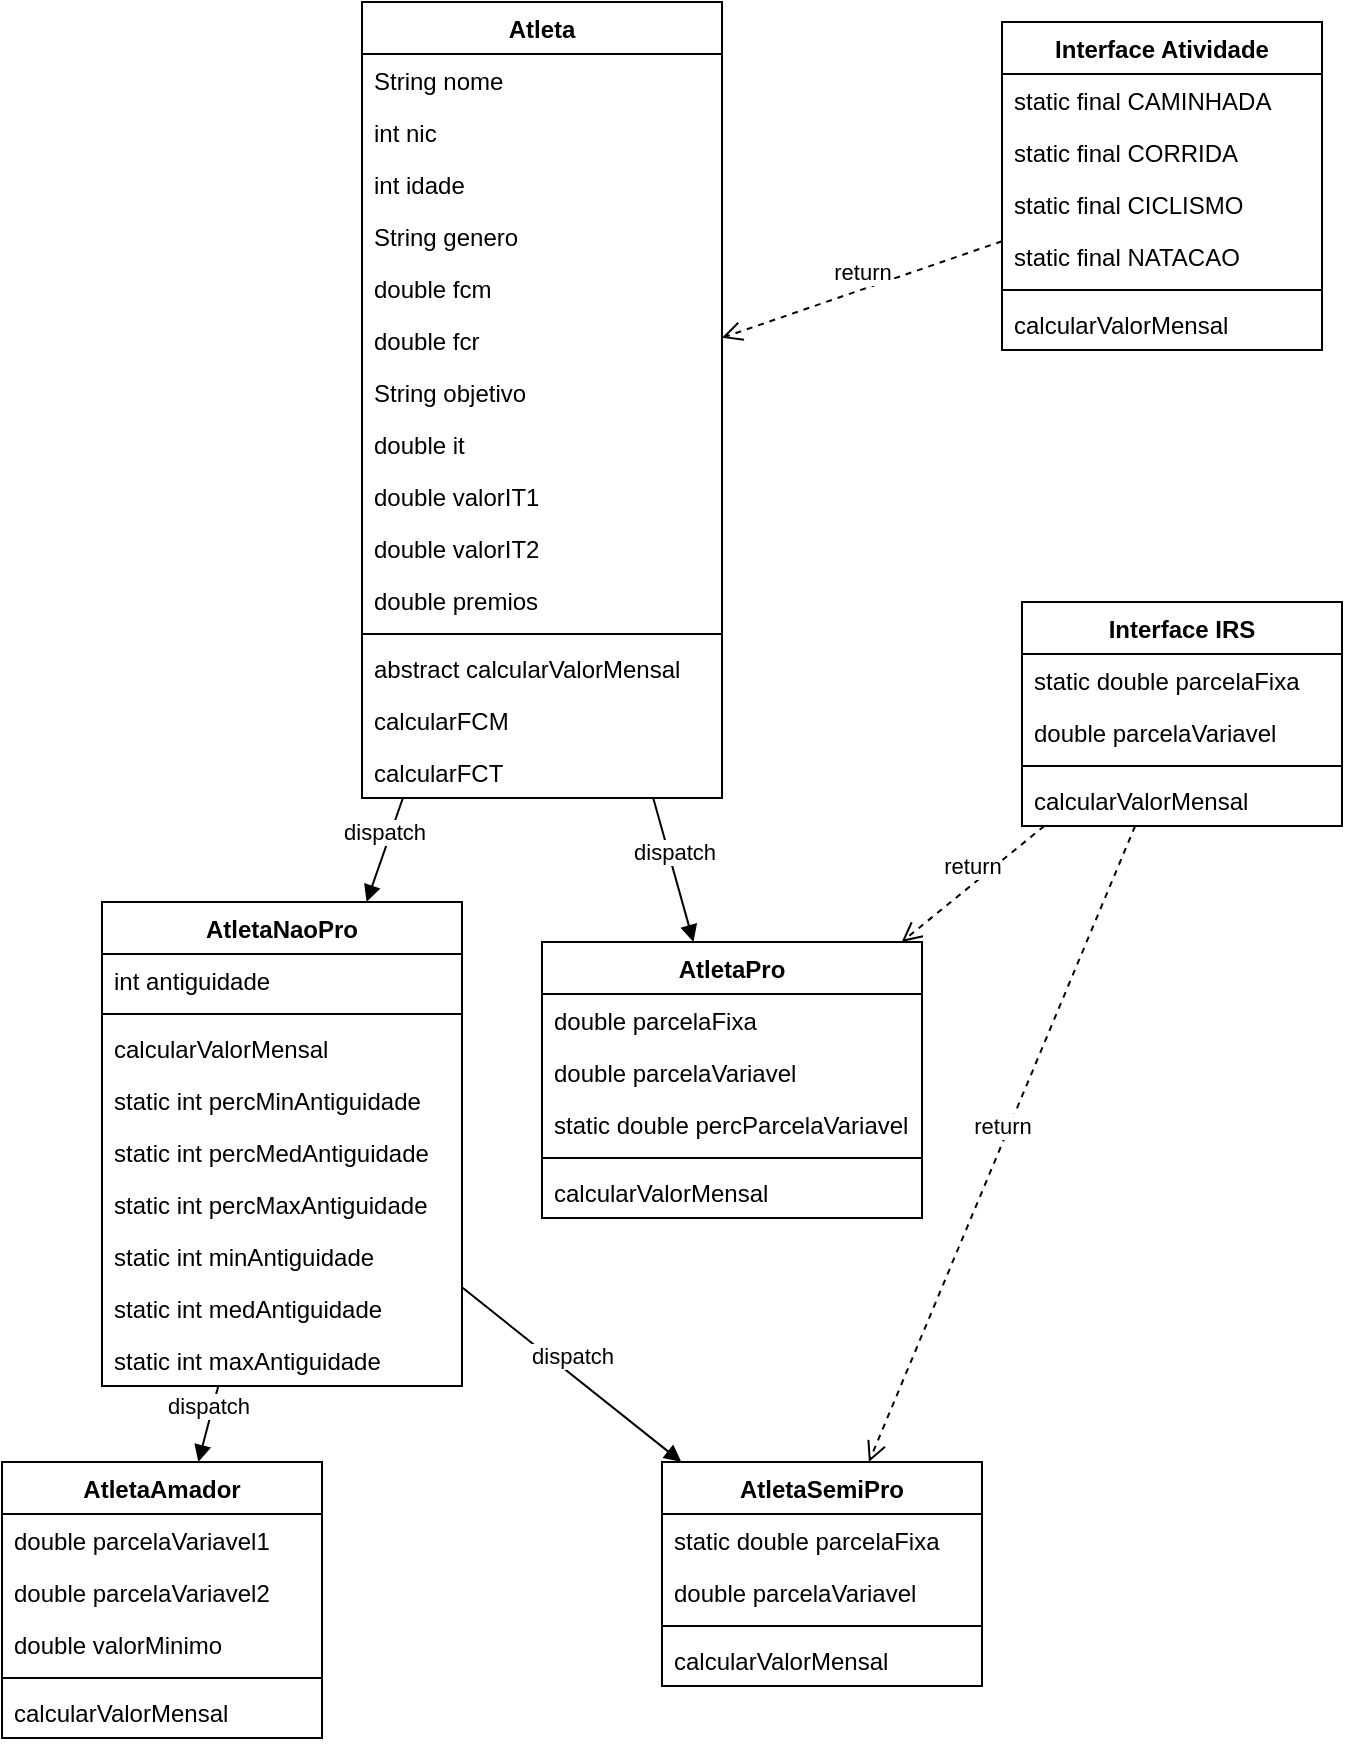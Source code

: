 <mxfile version="13.7.9" type="device"><diagram id="Q3GJFb1uKrUjH7CI1r_Z" name="Page-1"><mxGraphModel dx="782" dy="766" grid="1" gridSize="10" guides="1" tooltips="1" connect="1" arrows="1" fold="1" page="1" pageScale="1" pageWidth="850" pageHeight="1100" math="0" shadow="0"><root><mxCell id="0"/><mxCell id="1" parent="0"/><mxCell id="vmN0jqH_s7pJgrx0wdP0-5" value="dispatch" style="html=1;verticalAlign=bottom;endArrow=block;" edge="1" parent="1" source="vmN0jqH_s7pJgrx0wdP0-1" target="vmN0jqH_s7pJgrx0wdP0-6"><mxGeometry width="80" relative="1" as="geometry"><mxPoint x="300" y="500" as="sourcePoint"/><mxPoint x="380" y="500" as="targetPoint"/></mxGeometry></mxCell><mxCell id="vmN0jqH_s7pJgrx0wdP0-44" value="dispatch" style="html=1;verticalAlign=bottom;endArrow=block;" edge="1" parent="1" source="vmN0jqH_s7pJgrx0wdP0-1" target="vmN0jqH_s7pJgrx0wdP0-32"><mxGeometry width="80" relative="1" as="geometry"><mxPoint x="280" y="580" as="sourcePoint"/><mxPoint x="360" y="580" as="targetPoint"/></mxGeometry></mxCell><mxCell id="vmN0jqH_s7pJgrx0wdP0-45" value="dispatch" style="html=1;verticalAlign=bottom;endArrow=block;" edge="1" parent="1" source="vmN0jqH_s7pJgrx0wdP0-32" target="vmN0jqH_s7pJgrx0wdP0-19"><mxGeometry width="80" relative="1" as="geometry"><mxPoint x="230" y="660" as="sourcePoint"/><mxPoint x="310" y="660" as="targetPoint"/></mxGeometry></mxCell><mxCell id="vmN0jqH_s7pJgrx0wdP0-46" value="dispatch" style="html=1;verticalAlign=bottom;endArrow=block;" edge="1" parent="1" source="vmN0jqH_s7pJgrx0wdP0-32" target="vmN0jqH_s7pJgrx0wdP0-24"><mxGeometry width="80" relative="1" as="geometry"><mxPoint x="330" y="980" as="sourcePoint"/><mxPoint x="410" y="980" as="targetPoint"/></mxGeometry></mxCell><mxCell id="vmN0jqH_s7pJgrx0wdP0-50" value="Interface IRS" style="swimlane;fontStyle=1;align=center;verticalAlign=top;childLayout=stackLayout;horizontal=1;startSize=26;horizontalStack=0;resizeParent=1;resizeParentMax=0;resizeLast=0;collapsible=1;marginBottom=0;" vertex="1" parent="1"><mxGeometry x="590" y="410" width="160" height="112" as="geometry"/></mxCell><mxCell id="vmN0jqH_s7pJgrx0wdP0-51" value="static double parcelaFixa" style="text;strokeColor=none;fillColor=none;align=left;verticalAlign=top;spacingLeft=4;spacingRight=4;overflow=hidden;rotatable=0;points=[[0,0.5],[1,0.5]];portConstraint=eastwest;" vertex="1" parent="vmN0jqH_s7pJgrx0wdP0-50"><mxGeometry y="26" width="160" height="26" as="geometry"/></mxCell><mxCell id="vmN0jqH_s7pJgrx0wdP0-52" value="double parcelaVariavel" style="text;strokeColor=none;fillColor=none;align=left;verticalAlign=top;spacingLeft=4;spacingRight=4;overflow=hidden;rotatable=0;points=[[0,0.5],[1,0.5]];portConstraint=eastwest;" vertex="1" parent="vmN0jqH_s7pJgrx0wdP0-50"><mxGeometry y="52" width="160" height="26" as="geometry"/></mxCell><mxCell id="vmN0jqH_s7pJgrx0wdP0-53" value="" style="line;strokeWidth=1;fillColor=none;align=left;verticalAlign=middle;spacingTop=-1;spacingLeft=3;spacingRight=3;rotatable=0;labelPosition=right;points=[];portConstraint=eastwest;" vertex="1" parent="vmN0jqH_s7pJgrx0wdP0-50"><mxGeometry y="78" width="160" height="8" as="geometry"/></mxCell><mxCell id="vmN0jqH_s7pJgrx0wdP0-54" value="calcularValorMensal" style="text;strokeColor=none;fillColor=none;align=left;verticalAlign=top;spacingLeft=4;spacingRight=4;overflow=hidden;rotatable=0;points=[[0,0.5],[1,0.5]];portConstraint=eastwest;" vertex="1" parent="vmN0jqH_s7pJgrx0wdP0-50"><mxGeometry y="86" width="160" height="26" as="geometry"/></mxCell><mxCell id="vmN0jqH_s7pJgrx0wdP0-56" value="Interface Atividade" style="swimlane;fontStyle=1;align=center;verticalAlign=top;childLayout=stackLayout;horizontal=1;startSize=26;horizontalStack=0;resizeParent=1;resizeParentMax=0;resizeLast=0;collapsible=1;marginBottom=0;" vertex="1" parent="1"><mxGeometry x="580" y="120" width="160" height="164" as="geometry"/></mxCell><mxCell id="vmN0jqH_s7pJgrx0wdP0-57" value="static final CAMINHADA" style="text;strokeColor=none;fillColor=none;align=left;verticalAlign=top;spacingLeft=4;spacingRight=4;overflow=hidden;rotatable=0;points=[[0,0.5],[1,0.5]];portConstraint=eastwest;" vertex="1" parent="vmN0jqH_s7pJgrx0wdP0-56"><mxGeometry y="26" width="160" height="26" as="geometry"/></mxCell><mxCell id="vmN0jqH_s7pJgrx0wdP0-61" value="static final CORRIDA" style="text;strokeColor=none;fillColor=none;align=left;verticalAlign=top;spacingLeft=4;spacingRight=4;overflow=hidden;rotatable=0;points=[[0,0.5],[1,0.5]];portConstraint=eastwest;" vertex="1" parent="vmN0jqH_s7pJgrx0wdP0-56"><mxGeometry y="52" width="160" height="26" as="geometry"/></mxCell><mxCell id="vmN0jqH_s7pJgrx0wdP0-62" value="static final CICLISMO" style="text;strokeColor=none;fillColor=none;align=left;verticalAlign=top;spacingLeft=4;spacingRight=4;overflow=hidden;rotatable=0;points=[[0,0.5],[1,0.5]];portConstraint=eastwest;" vertex="1" parent="vmN0jqH_s7pJgrx0wdP0-56"><mxGeometry y="78" width="160" height="26" as="geometry"/></mxCell><mxCell id="vmN0jqH_s7pJgrx0wdP0-63" value="static final NATACAO" style="text;strokeColor=none;fillColor=none;align=left;verticalAlign=top;spacingLeft=4;spacingRight=4;overflow=hidden;rotatable=0;points=[[0,0.5],[1,0.5]];portConstraint=eastwest;" vertex="1" parent="vmN0jqH_s7pJgrx0wdP0-56"><mxGeometry y="104" width="160" height="26" as="geometry"/></mxCell><mxCell id="vmN0jqH_s7pJgrx0wdP0-59" value="" style="line;strokeWidth=1;fillColor=none;align=left;verticalAlign=middle;spacingTop=-1;spacingLeft=3;spacingRight=3;rotatable=0;labelPosition=right;points=[];portConstraint=eastwest;" vertex="1" parent="vmN0jqH_s7pJgrx0wdP0-56"><mxGeometry y="130" width="160" height="8" as="geometry"/></mxCell><mxCell id="vmN0jqH_s7pJgrx0wdP0-60" value="calcularValorMensal" style="text;strokeColor=none;fillColor=none;align=left;verticalAlign=top;spacingLeft=4;spacingRight=4;overflow=hidden;rotatable=0;points=[[0,0.5],[1,0.5]];portConstraint=eastwest;" vertex="1" parent="vmN0jqH_s7pJgrx0wdP0-56"><mxGeometry y="138" width="160" height="26" as="geometry"/></mxCell><mxCell id="vmN0jqH_s7pJgrx0wdP0-70" value="return" style="html=1;verticalAlign=bottom;endArrow=open;dashed=1;endSize=8;" edge="1" parent="1" source="vmN0jqH_s7pJgrx0wdP0-56" target="vmN0jqH_s7pJgrx0wdP0-1"><mxGeometry relative="1" as="geometry"><mxPoint x="585" y="50" as="sourcePoint"/><mxPoint x="505" y="50" as="targetPoint"/></mxGeometry></mxCell><mxCell id="vmN0jqH_s7pJgrx0wdP0-71" value="return" style="html=1;verticalAlign=bottom;endArrow=open;dashed=1;endSize=8;" edge="1" parent="1" source="vmN0jqH_s7pJgrx0wdP0-50" target="vmN0jqH_s7pJgrx0wdP0-19"><mxGeometry relative="1" as="geometry"><mxPoint x="630" y="660" as="sourcePoint"/><mxPoint x="550" y="660" as="targetPoint"/></mxGeometry></mxCell><mxCell id="vmN0jqH_s7pJgrx0wdP0-72" value="return" style="html=1;verticalAlign=bottom;endArrow=open;dashed=1;endSize=8;" edge="1" parent="1" source="vmN0jqH_s7pJgrx0wdP0-50" target="vmN0jqH_s7pJgrx0wdP0-6"><mxGeometry relative="1" as="geometry"><mxPoint x="580" y="600" as="sourcePoint"/><mxPoint x="500" y="600" as="targetPoint"/></mxGeometry></mxCell><mxCell id="vmN0jqH_s7pJgrx0wdP0-1" value="Atleta" style="swimlane;fontStyle=1;align=center;verticalAlign=top;childLayout=stackLayout;horizontal=1;startSize=26;horizontalStack=0;resizeParent=1;resizeParentMax=0;resizeLast=0;collapsible=1;marginBottom=0;" vertex="1" parent="1"><mxGeometry x="260" y="110" width="180" height="398" as="geometry"/></mxCell><mxCell id="vmN0jqH_s7pJgrx0wdP0-2" value="String nome" style="text;strokeColor=none;fillColor=none;align=left;verticalAlign=top;spacingLeft=4;spacingRight=4;overflow=hidden;rotatable=0;points=[[0,0.5],[1,0.5]];portConstraint=eastwest;" vertex="1" parent="vmN0jqH_s7pJgrx0wdP0-1"><mxGeometry y="26" width="180" height="26" as="geometry"/></mxCell><mxCell id="vmN0jqH_s7pJgrx0wdP0-47" value="int nic" style="text;strokeColor=none;fillColor=none;align=left;verticalAlign=top;spacingLeft=4;spacingRight=4;overflow=hidden;rotatable=0;points=[[0,0.5],[1,0.5]];portConstraint=eastwest;" vertex="1" parent="vmN0jqH_s7pJgrx0wdP0-1"><mxGeometry y="52" width="180" height="26" as="geometry"/></mxCell><mxCell id="vmN0jqH_s7pJgrx0wdP0-49" value="int idade" style="text;strokeColor=none;fillColor=none;align=left;verticalAlign=top;spacingLeft=4;spacingRight=4;overflow=hidden;rotatable=0;points=[[0,0.5],[1,0.5]];portConstraint=eastwest;" vertex="1" parent="vmN0jqH_s7pJgrx0wdP0-1"><mxGeometry y="78" width="180" height="26" as="geometry"/></mxCell><mxCell id="vmN0jqH_s7pJgrx0wdP0-65" value="String genero" style="text;strokeColor=none;fillColor=none;align=left;verticalAlign=top;spacingLeft=4;spacingRight=4;overflow=hidden;rotatable=0;points=[[0,0.5],[1,0.5]];portConstraint=eastwest;" vertex="1" parent="vmN0jqH_s7pJgrx0wdP0-1"><mxGeometry y="104" width="180" height="26" as="geometry"/></mxCell><mxCell id="vmN0jqH_s7pJgrx0wdP0-66" value="double fcm" style="text;strokeColor=none;fillColor=none;align=left;verticalAlign=top;spacingLeft=4;spacingRight=4;overflow=hidden;rotatable=0;points=[[0,0.5],[1,0.5]];portConstraint=eastwest;" vertex="1" parent="vmN0jqH_s7pJgrx0wdP0-1"><mxGeometry y="130" width="180" height="26" as="geometry"/></mxCell><mxCell id="vmN0jqH_s7pJgrx0wdP0-48" value="double fcr" style="text;strokeColor=none;fillColor=none;align=left;verticalAlign=top;spacingLeft=4;spacingRight=4;overflow=hidden;rotatable=0;points=[[0,0.5],[1,0.5]];portConstraint=eastwest;" vertex="1" parent="vmN0jqH_s7pJgrx0wdP0-1"><mxGeometry y="156" width="180" height="26" as="geometry"/></mxCell><mxCell id="vmN0jqH_s7pJgrx0wdP0-67" value="String objetivo" style="text;strokeColor=none;fillColor=none;align=left;verticalAlign=top;spacingLeft=4;spacingRight=4;overflow=hidden;rotatable=0;points=[[0,0.5],[1,0.5]];portConstraint=eastwest;" vertex="1" parent="vmN0jqH_s7pJgrx0wdP0-1"><mxGeometry y="182" width="180" height="26" as="geometry"/></mxCell><mxCell id="vmN0jqH_s7pJgrx0wdP0-73" value="double it" style="text;strokeColor=none;fillColor=none;align=left;verticalAlign=top;spacingLeft=4;spacingRight=4;overflow=hidden;rotatable=0;points=[[0,0.5],[1,0.5]];portConstraint=eastwest;" vertex="1" parent="vmN0jqH_s7pJgrx0wdP0-1"><mxGeometry y="208" width="180" height="26" as="geometry"/></mxCell><mxCell id="vmN0jqH_s7pJgrx0wdP0-75" value="double valorIT1" style="text;strokeColor=none;fillColor=none;align=left;verticalAlign=top;spacingLeft=4;spacingRight=4;overflow=hidden;rotatable=0;points=[[0,0.5],[1,0.5]];portConstraint=eastwest;" vertex="1" parent="vmN0jqH_s7pJgrx0wdP0-1"><mxGeometry y="234" width="180" height="26" as="geometry"/></mxCell><mxCell id="vmN0jqH_s7pJgrx0wdP0-76" value="double valorIT2" style="text;strokeColor=none;fillColor=none;align=left;verticalAlign=top;spacingLeft=4;spacingRight=4;overflow=hidden;rotatable=0;points=[[0,0.5],[1,0.5]];portConstraint=eastwest;" vertex="1" parent="vmN0jqH_s7pJgrx0wdP0-1"><mxGeometry y="260" width="180" height="26" as="geometry"/></mxCell><mxCell id="vmN0jqH_s7pJgrx0wdP0-77" value="double premios" style="text;strokeColor=none;fillColor=none;align=left;verticalAlign=top;spacingLeft=4;spacingRight=4;overflow=hidden;rotatable=0;points=[[0,0.5],[1,0.5]];portConstraint=eastwest;" vertex="1" parent="vmN0jqH_s7pJgrx0wdP0-1"><mxGeometry y="286" width="180" height="26" as="geometry"/></mxCell><mxCell id="vmN0jqH_s7pJgrx0wdP0-3" value="" style="line;strokeWidth=1;fillColor=none;align=left;verticalAlign=middle;spacingTop=-1;spacingLeft=3;spacingRight=3;rotatable=0;labelPosition=right;points=[];portConstraint=eastwest;" vertex="1" parent="vmN0jqH_s7pJgrx0wdP0-1"><mxGeometry y="312" width="180" height="8" as="geometry"/></mxCell><mxCell id="vmN0jqH_s7pJgrx0wdP0-4" value="abstract calcularValorMensal" style="text;strokeColor=none;fillColor=none;align=left;verticalAlign=top;spacingLeft=4;spacingRight=4;overflow=hidden;rotatable=0;points=[[0,0.5],[1,0.5]];portConstraint=eastwest;" vertex="1" parent="vmN0jqH_s7pJgrx0wdP0-1"><mxGeometry y="320" width="180" height="26" as="geometry"/></mxCell><mxCell id="vmN0jqH_s7pJgrx0wdP0-55" value="calcularFCM" style="text;strokeColor=none;fillColor=none;align=left;verticalAlign=top;spacingLeft=4;spacingRight=4;overflow=hidden;rotatable=0;points=[[0,0.5],[1,0.5]];portConstraint=eastwest;" vertex="1" parent="vmN0jqH_s7pJgrx0wdP0-1"><mxGeometry y="346" width="180" height="26" as="geometry"/></mxCell><mxCell id="vmN0jqH_s7pJgrx0wdP0-68" value="calcularFCT" style="text;strokeColor=none;fillColor=none;align=left;verticalAlign=top;spacingLeft=4;spacingRight=4;overflow=hidden;rotatable=0;points=[[0,0.5],[1,0.5]];portConstraint=eastwest;" vertex="1" parent="vmN0jqH_s7pJgrx0wdP0-1"><mxGeometry y="372" width="180" height="26" as="geometry"/></mxCell><mxCell id="vmN0jqH_s7pJgrx0wdP0-24" value="AtletaAmador" style="swimlane;fontStyle=1;align=center;verticalAlign=top;childLayout=stackLayout;horizontal=1;startSize=26;horizontalStack=0;resizeParent=1;resizeParentMax=0;resizeLast=0;collapsible=1;marginBottom=0;" vertex="1" parent="1"><mxGeometry x="80" y="840" width="160" height="138" as="geometry"/></mxCell><mxCell id="vmN0jqH_s7pJgrx0wdP0-25" value="double parcelaVariavel1" style="text;strokeColor=none;fillColor=none;align=left;verticalAlign=top;spacingLeft=4;spacingRight=4;overflow=hidden;rotatable=0;points=[[0,0.5],[1,0.5]];portConstraint=eastwest;" vertex="1" parent="vmN0jqH_s7pJgrx0wdP0-24"><mxGeometry y="26" width="160" height="26" as="geometry"/></mxCell><mxCell id="vmN0jqH_s7pJgrx0wdP0-27" value="double parcelaVariavel2" style="text;strokeColor=none;fillColor=none;align=left;verticalAlign=top;spacingLeft=4;spacingRight=4;overflow=hidden;rotatable=0;points=[[0,0.5],[1,0.5]];portConstraint=eastwest;" vertex="1" parent="vmN0jqH_s7pJgrx0wdP0-24"><mxGeometry y="52" width="160" height="26" as="geometry"/></mxCell><mxCell id="vmN0jqH_s7pJgrx0wdP0-29" value="double valorMinimo" style="text;strokeColor=none;fillColor=none;align=left;verticalAlign=top;spacingLeft=4;spacingRight=4;overflow=hidden;rotatable=0;points=[[0,0.5],[1,0.5]];portConstraint=eastwest;" vertex="1" parent="vmN0jqH_s7pJgrx0wdP0-24"><mxGeometry y="78" width="160" height="26" as="geometry"/></mxCell><mxCell id="vmN0jqH_s7pJgrx0wdP0-26" value="" style="line;strokeWidth=1;fillColor=none;align=left;verticalAlign=middle;spacingTop=-1;spacingLeft=3;spacingRight=3;rotatable=0;labelPosition=right;points=[];portConstraint=eastwest;" vertex="1" parent="vmN0jqH_s7pJgrx0wdP0-24"><mxGeometry y="104" width="160" height="8" as="geometry"/></mxCell><mxCell id="vmN0jqH_s7pJgrx0wdP0-28" value="calcularValorMensal" style="text;strokeColor=none;fillColor=none;align=left;verticalAlign=top;spacingLeft=4;spacingRight=4;overflow=hidden;rotatable=0;points=[[0,0.5],[1,0.5]];portConstraint=eastwest;" vertex="1" parent="vmN0jqH_s7pJgrx0wdP0-24"><mxGeometry y="112" width="160" height="26" as="geometry"/></mxCell><mxCell id="vmN0jqH_s7pJgrx0wdP0-19" value="AtletaSemiPro" style="swimlane;fontStyle=1;align=center;verticalAlign=top;childLayout=stackLayout;horizontal=1;startSize=26;horizontalStack=0;resizeParent=1;resizeParentMax=0;resizeLast=0;collapsible=1;marginBottom=0;" vertex="1" parent="1"><mxGeometry x="410" y="840" width="160" height="112" as="geometry"/></mxCell><mxCell id="vmN0jqH_s7pJgrx0wdP0-20" value="static double parcelaFixa" style="text;strokeColor=none;fillColor=none;align=left;verticalAlign=top;spacingLeft=4;spacingRight=4;overflow=hidden;rotatable=0;points=[[0,0.5],[1,0.5]];portConstraint=eastwest;" vertex="1" parent="vmN0jqH_s7pJgrx0wdP0-19"><mxGeometry y="26" width="160" height="26" as="geometry"/></mxCell><mxCell id="vmN0jqH_s7pJgrx0wdP0-22" value="double parcelaVariavel" style="text;strokeColor=none;fillColor=none;align=left;verticalAlign=top;spacingLeft=4;spacingRight=4;overflow=hidden;rotatable=0;points=[[0,0.5],[1,0.5]];portConstraint=eastwest;" vertex="1" parent="vmN0jqH_s7pJgrx0wdP0-19"><mxGeometry y="52" width="160" height="26" as="geometry"/></mxCell><mxCell id="vmN0jqH_s7pJgrx0wdP0-21" value="" style="line;strokeWidth=1;fillColor=none;align=left;verticalAlign=middle;spacingTop=-1;spacingLeft=3;spacingRight=3;rotatable=0;labelPosition=right;points=[];portConstraint=eastwest;" vertex="1" parent="vmN0jqH_s7pJgrx0wdP0-19"><mxGeometry y="78" width="160" height="8" as="geometry"/></mxCell><mxCell id="vmN0jqH_s7pJgrx0wdP0-23" value="calcularValorMensal" style="text;strokeColor=none;fillColor=none;align=left;verticalAlign=top;spacingLeft=4;spacingRight=4;overflow=hidden;rotatable=0;points=[[0,0.5],[1,0.5]];portConstraint=eastwest;" vertex="1" parent="vmN0jqH_s7pJgrx0wdP0-19"><mxGeometry y="86" width="160" height="26" as="geometry"/></mxCell><mxCell id="vmN0jqH_s7pJgrx0wdP0-6" value="AtletaPro" style="swimlane;fontStyle=1;align=center;verticalAlign=top;childLayout=stackLayout;horizontal=1;startSize=26;horizontalStack=0;resizeParent=1;resizeParentMax=0;resizeLast=0;collapsible=1;marginBottom=0;" vertex="1" parent="1"><mxGeometry x="350" y="580" width="190" height="138" as="geometry"/></mxCell><mxCell id="vmN0jqH_s7pJgrx0wdP0-7" value="double parcelaFixa" style="text;strokeColor=none;fillColor=none;align=left;verticalAlign=top;spacingLeft=4;spacingRight=4;overflow=hidden;rotatable=0;points=[[0,0.5],[1,0.5]];portConstraint=eastwest;" vertex="1" parent="vmN0jqH_s7pJgrx0wdP0-6"><mxGeometry y="26" width="190" height="26" as="geometry"/></mxCell><mxCell id="vmN0jqH_s7pJgrx0wdP0-43" value="double parcelaVariavel" style="text;strokeColor=none;fillColor=none;align=left;verticalAlign=top;spacingLeft=4;spacingRight=4;overflow=hidden;rotatable=0;points=[[0,0.5],[1,0.5]];portConstraint=eastwest;" vertex="1" parent="vmN0jqH_s7pJgrx0wdP0-6"><mxGeometry y="52" width="190" height="26" as="geometry"/></mxCell><mxCell id="vmN0jqH_s7pJgrx0wdP0-18" value="static double percParcelaVariavel" style="text;strokeColor=none;fillColor=none;align=left;verticalAlign=top;spacingLeft=4;spacingRight=4;overflow=hidden;rotatable=0;points=[[0,0.5],[1,0.5]];portConstraint=eastwest;" vertex="1" parent="vmN0jqH_s7pJgrx0wdP0-6"><mxGeometry y="78" width="190" height="26" as="geometry"/></mxCell><mxCell id="vmN0jqH_s7pJgrx0wdP0-8" value="" style="line;strokeWidth=1;fillColor=none;align=left;verticalAlign=middle;spacingTop=-1;spacingLeft=3;spacingRight=3;rotatable=0;labelPosition=right;points=[];portConstraint=eastwest;" vertex="1" parent="vmN0jqH_s7pJgrx0wdP0-6"><mxGeometry y="104" width="190" height="8" as="geometry"/></mxCell><mxCell id="vmN0jqH_s7pJgrx0wdP0-9" value="calcularValorMensal" style="text;strokeColor=none;fillColor=none;align=left;verticalAlign=top;spacingLeft=4;spacingRight=4;overflow=hidden;rotatable=0;points=[[0,0.5],[1,0.5]];portConstraint=eastwest;" vertex="1" parent="vmN0jqH_s7pJgrx0wdP0-6"><mxGeometry y="112" width="190" height="26" as="geometry"/></mxCell><mxCell id="vmN0jqH_s7pJgrx0wdP0-32" value="AtletaNaoPro" style="swimlane;fontStyle=1;align=center;verticalAlign=top;childLayout=stackLayout;horizontal=1;startSize=26;horizontalStack=0;resizeParent=1;resizeParentMax=0;resizeLast=0;collapsible=1;marginBottom=0;" vertex="1" parent="1"><mxGeometry x="130" y="560" width="180" height="242" as="geometry"/></mxCell><mxCell id="vmN0jqH_s7pJgrx0wdP0-34" value="int antiguidade" style="text;strokeColor=none;fillColor=none;align=left;verticalAlign=top;spacingLeft=4;spacingRight=4;overflow=hidden;rotatable=0;points=[[0,0.5],[1,0.5]];portConstraint=eastwest;" vertex="1" parent="vmN0jqH_s7pJgrx0wdP0-32"><mxGeometry y="26" width="180" height="26" as="geometry"/></mxCell><mxCell id="vmN0jqH_s7pJgrx0wdP0-35" value="" style="line;strokeWidth=1;fillColor=none;align=left;verticalAlign=middle;spacingTop=-1;spacingLeft=3;spacingRight=3;rotatable=0;labelPosition=right;points=[];portConstraint=eastwest;" vertex="1" parent="vmN0jqH_s7pJgrx0wdP0-32"><mxGeometry y="52" width="180" height="8" as="geometry"/></mxCell><mxCell id="vmN0jqH_s7pJgrx0wdP0-36" value="calcularValorMensal" style="text;strokeColor=none;fillColor=none;align=left;verticalAlign=top;spacingLeft=4;spacingRight=4;overflow=hidden;rotatable=0;points=[[0,0.5],[1,0.5]];portConstraint=eastwest;" vertex="1" parent="vmN0jqH_s7pJgrx0wdP0-32"><mxGeometry y="60" width="180" height="26" as="geometry"/></mxCell><mxCell id="vmN0jqH_s7pJgrx0wdP0-37" value="static int percMinAntiguidade" style="text;strokeColor=none;fillColor=none;align=left;verticalAlign=top;spacingLeft=4;spacingRight=4;overflow=hidden;rotatable=0;points=[[0,0.5],[1,0.5]];portConstraint=eastwest;" vertex="1" parent="vmN0jqH_s7pJgrx0wdP0-32"><mxGeometry y="86" width="180" height="26" as="geometry"/></mxCell><mxCell id="vmN0jqH_s7pJgrx0wdP0-38" value="static int percMedAntiguidade" style="text;strokeColor=none;fillColor=none;align=left;verticalAlign=top;spacingLeft=4;spacingRight=4;overflow=hidden;rotatable=0;points=[[0,0.5],[1,0.5]];portConstraint=eastwest;" vertex="1" parent="vmN0jqH_s7pJgrx0wdP0-32"><mxGeometry y="112" width="180" height="26" as="geometry"/></mxCell><mxCell id="vmN0jqH_s7pJgrx0wdP0-39" value="static int percMaxAntiguidade" style="text;strokeColor=none;fillColor=none;align=left;verticalAlign=top;spacingLeft=4;spacingRight=4;overflow=hidden;rotatable=0;points=[[0,0.5],[1,0.5]];portConstraint=eastwest;" vertex="1" parent="vmN0jqH_s7pJgrx0wdP0-32"><mxGeometry y="138" width="180" height="26" as="geometry"/></mxCell><mxCell id="vmN0jqH_s7pJgrx0wdP0-40" value="static int minAntiguidade" style="text;strokeColor=none;fillColor=none;align=left;verticalAlign=top;spacingLeft=4;spacingRight=4;overflow=hidden;rotatable=0;points=[[0,0.5],[1,0.5]];portConstraint=eastwest;" vertex="1" parent="vmN0jqH_s7pJgrx0wdP0-32"><mxGeometry y="164" width="180" height="26" as="geometry"/></mxCell><mxCell id="vmN0jqH_s7pJgrx0wdP0-41" value="static int medAntiguidade" style="text;strokeColor=none;fillColor=none;align=left;verticalAlign=top;spacingLeft=4;spacingRight=4;overflow=hidden;rotatable=0;points=[[0,0.5],[1,0.5]];portConstraint=eastwest;" vertex="1" parent="vmN0jqH_s7pJgrx0wdP0-32"><mxGeometry y="190" width="180" height="26" as="geometry"/></mxCell><mxCell id="vmN0jqH_s7pJgrx0wdP0-42" value="static int maxAntiguidade" style="text;strokeColor=none;fillColor=none;align=left;verticalAlign=top;spacingLeft=4;spacingRight=4;overflow=hidden;rotatable=0;points=[[0,0.5],[1,0.5]];portConstraint=eastwest;" vertex="1" parent="vmN0jqH_s7pJgrx0wdP0-32"><mxGeometry y="216" width="180" height="26" as="geometry"/></mxCell></root></mxGraphModel></diagram></mxfile>